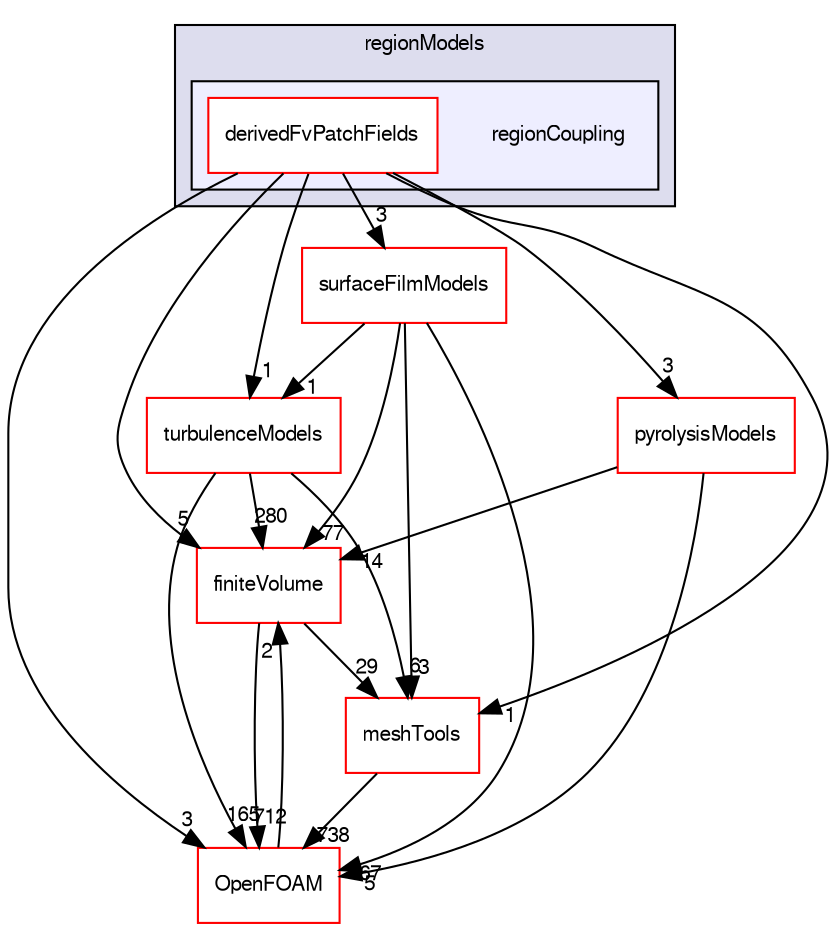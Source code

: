 digraph "src/regionModels/regionCoupling" {
  bgcolor=transparent;
  compound=true
  node [ fontsize="10", fontname="FreeSans"];
  edge [ labelfontsize="10", labelfontname="FreeSans"];
  subgraph clusterdir_1cee61ac5e24023b73c87e3e265bd2be {
    graph [ bgcolor="#ddddee", pencolor="black", label="regionModels" fontname="FreeSans", fontsize="10", URL="dir_1cee61ac5e24023b73c87e3e265bd2be.html"]
  subgraph clusterdir_c87ef3e6b78969bdc2ee28161ce4593f {
    graph [ bgcolor="#eeeeff", pencolor="black", label="" URL="dir_c87ef3e6b78969bdc2ee28161ce4593f.html"];
    dir_c87ef3e6b78969bdc2ee28161ce4593f [shape=plaintext label="regionCoupling"];
    dir_a4cfb2738e85b1c7ee78dc9a7b4097d6 [shape=box label="derivedFvPatchFields" color="red" fillcolor="white" style="filled" URL="dir_a4cfb2738e85b1c7ee78dc9a7b4097d6.html"];
  }
  }
  dir_9bd15774b555cf7259a6fa18f99fe99b [shape=box label="finiteVolume" color="red" URL="dir_9bd15774b555cf7259a6fa18f99fe99b.html"];
  dir_604b7f26b18c71c10608664ec90f1bf2 [shape=box label="turbulenceModels" color="red" URL="dir_604b7f26b18c71c10608664ec90f1bf2.html"];
  dir_ae30ad0bef50cf391b24c614251bb9fd [shape=box label="meshTools" color="red" URL="dir_ae30ad0bef50cf391b24c614251bb9fd.html"];
  dir_76cda00b2119e3ca1b811eb59fd40c16 [shape=box label="surfaceFilmModels" color="red" URL="dir_76cda00b2119e3ca1b811eb59fd40c16.html"];
  dir_11cc16c52a2c1ae001c7d6462411633c [shape=box label="pyrolysisModels" color="red" URL="dir_11cc16c52a2c1ae001c7d6462411633c.html"];
  dir_c5473ff19b20e6ec4dfe5c310b3778a8 [shape=box label="OpenFOAM" color="red" URL="dir_c5473ff19b20e6ec4dfe5c310b3778a8.html"];
  dir_9bd15774b555cf7259a6fa18f99fe99b->dir_ae30ad0bef50cf391b24c614251bb9fd [headlabel="29", labeldistance=1.5 headhref="dir_000749_001586.html"];
  dir_9bd15774b555cf7259a6fa18f99fe99b->dir_c5473ff19b20e6ec4dfe5c310b3778a8 [headlabel="712", labeldistance=1.5 headhref="dir_000749_001732.html"];
  dir_604b7f26b18c71c10608664ec90f1bf2->dir_9bd15774b555cf7259a6fa18f99fe99b [headlabel="280", labeldistance=1.5 headhref="dir_000594_000749.html"];
  dir_604b7f26b18c71c10608664ec90f1bf2->dir_ae30ad0bef50cf391b24c614251bb9fd [headlabel="6", labeldistance=1.5 headhref="dir_000594_001586.html"];
  dir_604b7f26b18c71c10608664ec90f1bf2->dir_c5473ff19b20e6ec4dfe5c310b3778a8 [headlabel="165", labeldistance=1.5 headhref="dir_000594_001732.html"];
  dir_ae30ad0bef50cf391b24c614251bb9fd->dir_c5473ff19b20e6ec4dfe5c310b3778a8 [headlabel="738", labeldistance=1.5 headhref="dir_001586_001732.html"];
  dir_a4cfb2738e85b1c7ee78dc9a7b4097d6->dir_9bd15774b555cf7259a6fa18f99fe99b [headlabel="5", labeldistance=1.5 headhref="dir_002369_000749.html"];
  dir_a4cfb2738e85b1c7ee78dc9a7b4097d6->dir_604b7f26b18c71c10608664ec90f1bf2 [headlabel="1", labeldistance=1.5 headhref="dir_002369_000594.html"];
  dir_a4cfb2738e85b1c7ee78dc9a7b4097d6->dir_ae30ad0bef50cf391b24c614251bb9fd [headlabel="1", labeldistance=1.5 headhref="dir_002369_001586.html"];
  dir_a4cfb2738e85b1c7ee78dc9a7b4097d6->dir_76cda00b2119e3ca1b811eb59fd40c16 [headlabel="3", labeldistance=1.5 headhref="dir_002369_000589.html"];
  dir_a4cfb2738e85b1c7ee78dc9a7b4097d6->dir_11cc16c52a2c1ae001c7d6462411633c [headlabel="3", labeldistance=1.5 headhref="dir_002369_002364.html"];
  dir_a4cfb2738e85b1c7ee78dc9a7b4097d6->dir_c5473ff19b20e6ec4dfe5c310b3778a8 [headlabel="3", labeldistance=1.5 headhref="dir_002369_001732.html"];
  dir_76cda00b2119e3ca1b811eb59fd40c16->dir_9bd15774b555cf7259a6fa18f99fe99b [headlabel="77", labeldistance=1.5 headhref="dir_000589_000749.html"];
  dir_76cda00b2119e3ca1b811eb59fd40c16->dir_604b7f26b18c71c10608664ec90f1bf2 [headlabel="1", labeldistance=1.5 headhref="dir_000589_000594.html"];
  dir_76cda00b2119e3ca1b811eb59fd40c16->dir_ae30ad0bef50cf391b24c614251bb9fd [headlabel="3", labeldistance=1.5 headhref="dir_000589_001586.html"];
  dir_76cda00b2119e3ca1b811eb59fd40c16->dir_c5473ff19b20e6ec4dfe5c310b3778a8 [headlabel="67", labeldistance=1.5 headhref="dir_000589_001732.html"];
  dir_11cc16c52a2c1ae001c7d6462411633c->dir_9bd15774b555cf7259a6fa18f99fe99b [headlabel="14", labeldistance=1.5 headhref="dir_002364_000749.html"];
  dir_11cc16c52a2c1ae001c7d6462411633c->dir_c5473ff19b20e6ec4dfe5c310b3778a8 [headlabel="5", labeldistance=1.5 headhref="dir_002364_001732.html"];
  dir_c5473ff19b20e6ec4dfe5c310b3778a8->dir_9bd15774b555cf7259a6fa18f99fe99b [headlabel="2", labeldistance=1.5 headhref="dir_001732_000749.html"];
}
